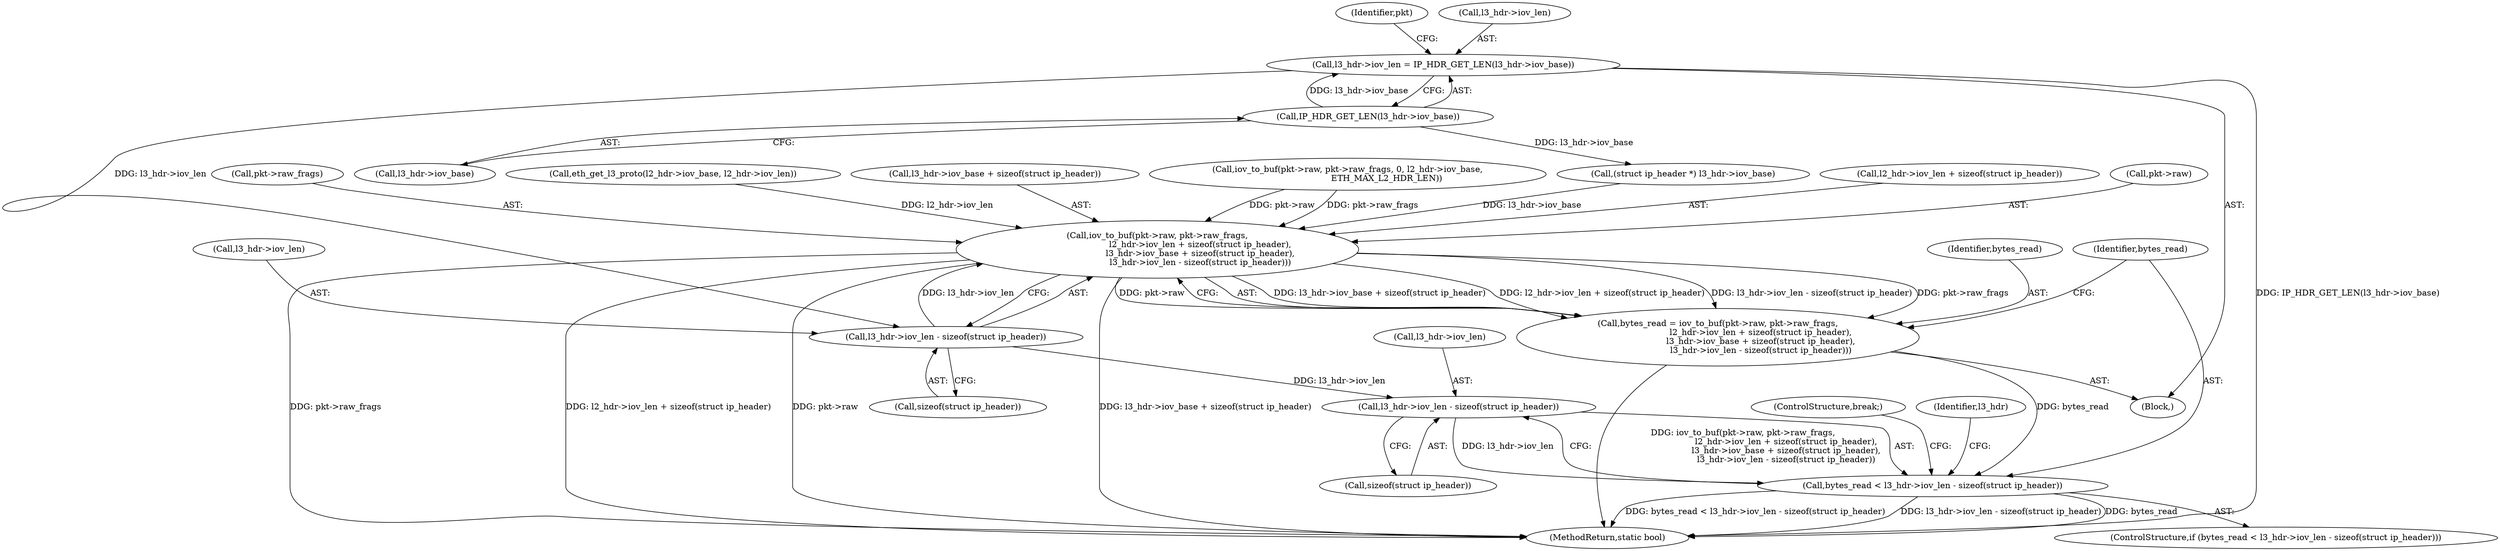 digraph "0_qemu_a7278b36fcab9af469563bd7b9dadebe2ae25e48_0@pointer" {
"1000210" [label="(Call,l3_hdr->iov_len = IP_HDR_GET_LEN(l3_hdr->iov_base))"];
"1000214" [label="(Call,IP_HDR_GET_LEN(l3_hdr->iov_base))"];
"1000250" [label="(Call,l3_hdr->iov_len - sizeof(struct ip_header))"];
"1000231" [label="(Call,iov_to_buf(pkt->raw, pkt->raw_frags,\n                                l2_hdr->iov_len + sizeof(struct ip_header),\n                                l3_hdr->iov_base + sizeof(struct ip_header),\n                                l3_hdr->iov_len - sizeof(struct ip_header)))"];
"1000229" [label="(Call,bytes_read = iov_to_buf(pkt->raw, pkt->raw_frags,\n                                l2_hdr->iov_len + sizeof(struct ip_header),\n                                l3_hdr->iov_base + sizeof(struct ip_header),\n                                l3_hdr->iov_len - sizeof(struct ip_header)))"];
"1000257" [label="(Call,bytes_read < l3_hdr->iov_len - sizeof(struct ip_header))"];
"1000259" [label="(Call,l3_hdr->iov_len - sizeof(struct ip_header))"];
"1000250" [label="(Call,l3_hdr->iov_len - sizeof(struct ip_header))"];
"1000251" [label="(Call,l3_hdr->iov_len)"];
"1000238" [label="(Call,l2_hdr->iov_len + sizeof(struct ip_header))"];
"1000220" [label="(Identifier,pkt)"];
"1000263" [label="(Call,sizeof(struct ip_header))"];
"1000223" [label="(Call,(struct ip_header *) l3_hdr->iov_base)"];
"1000273" [label="(ControlStructure,break;)"];
"1000232" [label="(Call,pkt->raw)"];
"1000210" [label="(Call,l3_hdr->iov_len = IP_HDR_GET_LEN(l3_hdr->iov_base))"];
"1000214" [label="(Call,IP_HDR_GET_LEN(l3_hdr->iov_base))"];
"1000235" [label="(Call,pkt->raw_frags)"];
"1000215" [label="(Call,l3_hdr->iov_base)"];
"1000350" [label="(MethodReturn,static bool)"];
"1000256" [label="(ControlStructure,if (bytes_read < l3_hdr->iov_len - sizeof(struct ip_header)))"];
"1000257" [label="(Call,bytes_read < l3_hdr->iov_len - sizeof(struct ip_header))"];
"1000231" [label="(Call,iov_to_buf(pkt->raw, pkt->raw_frags,\n                                l2_hdr->iov_len + sizeof(struct ip_header),\n                                l3_hdr->iov_base + sizeof(struct ip_header),\n                                l3_hdr->iov_len - sizeof(struct ip_header)))"];
"1000254" [label="(Call,sizeof(struct ip_header))"];
"1000203" [label="(Call,eth_get_l3_proto(l2_hdr->iov_base, l2_hdr->iov_len))"];
"1000260" [label="(Call,l3_hdr->iov_len)"];
"1000211" [label="(Call,l3_hdr->iov_len)"];
"1000244" [label="(Call,l3_hdr->iov_base + sizeof(struct ip_header))"];
"1000230" [label="(Identifier,bytes_read)"];
"1000268" [label="(Identifier,l3_hdr)"];
"1000129" [label="(Call,iov_to_buf(pkt->raw, pkt->raw_frags, 0, l2_hdr->iov_base,\n                             ETH_MAX_L2_HDR_LEN))"];
"1000103" [label="(Block,)"];
"1000229" [label="(Call,bytes_read = iov_to_buf(pkt->raw, pkt->raw_frags,\n                                l2_hdr->iov_len + sizeof(struct ip_header),\n                                l3_hdr->iov_base + sizeof(struct ip_header),\n                                l3_hdr->iov_len - sizeof(struct ip_header)))"];
"1000259" [label="(Call,l3_hdr->iov_len - sizeof(struct ip_header))"];
"1000258" [label="(Identifier,bytes_read)"];
"1000210" -> "1000103"  [label="AST: "];
"1000210" -> "1000214"  [label="CFG: "];
"1000211" -> "1000210"  [label="AST: "];
"1000214" -> "1000210"  [label="AST: "];
"1000220" -> "1000210"  [label="CFG: "];
"1000210" -> "1000350"  [label="DDG: IP_HDR_GET_LEN(l3_hdr->iov_base)"];
"1000214" -> "1000210"  [label="DDG: l3_hdr->iov_base"];
"1000210" -> "1000250"  [label="DDG: l3_hdr->iov_len"];
"1000214" -> "1000215"  [label="CFG: "];
"1000215" -> "1000214"  [label="AST: "];
"1000214" -> "1000223"  [label="DDG: l3_hdr->iov_base"];
"1000250" -> "1000231"  [label="AST: "];
"1000250" -> "1000254"  [label="CFG: "];
"1000251" -> "1000250"  [label="AST: "];
"1000254" -> "1000250"  [label="AST: "];
"1000231" -> "1000250"  [label="CFG: "];
"1000250" -> "1000231"  [label="DDG: l3_hdr->iov_len"];
"1000250" -> "1000259"  [label="DDG: l3_hdr->iov_len"];
"1000231" -> "1000229"  [label="AST: "];
"1000232" -> "1000231"  [label="AST: "];
"1000235" -> "1000231"  [label="AST: "];
"1000238" -> "1000231"  [label="AST: "];
"1000244" -> "1000231"  [label="AST: "];
"1000229" -> "1000231"  [label="CFG: "];
"1000231" -> "1000350"  [label="DDG: pkt->raw_frags"];
"1000231" -> "1000350"  [label="DDG: l2_hdr->iov_len + sizeof(struct ip_header)"];
"1000231" -> "1000350"  [label="DDG: pkt->raw"];
"1000231" -> "1000350"  [label="DDG: l3_hdr->iov_base + sizeof(struct ip_header)"];
"1000231" -> "1000229"  [label="DDG: l3_hdr->iov_base + sizeof(struct ip_header)"];
"1000231" -> "1000229"  [label="DDG: l2_hdr->iov_len + sizeof(struct ip_header)"];
"1000231" -> "1000229"  [label="DDG: l3_hdr->iov_len - sizeof(struct ip_header)"];
"1000231" -> "1000229"  [label="DDG: pkt->raw_frags"];
"1000231" -> "1000229"  [label="DDG: pkt->raw"];
"1000129" -> "1000231"  [label="DDG: pkt->raw"];
"1000129" -> "1000231"  [label="DDG: pkt->raw_frags"];
"1000203" -> "1000231"  [label="DDG: l2_hdr->iov_len"];
"1000223" -> "1000231"  [label="DDG: l3_hdr->iov_base"];
"1000229" -> "1000103"  [label="AST: "];
"1000230" -> "1000229"  [label="AST: "];
"1000258" -> "1000229"  [label="CFG: "];
"1000229" -> "1000350"  [label="DDG: iov_to_buf(pkt->raw, pkt->raw_frags,\n                                l2_hdr->iov_len + sizeof(struct ip_header),\n                                l3_hdr->iov_base + sizeof(struct ip_header),\n                                l3_hdr->iov_len - sizeof(struct ip_header))"];
"1000229" -> "1000257"  [label="DDG: bytes_read"];
"1000257" -> "1000256"  [label="AST: "];
"1000257" -> "1000259"  [label="CFG: "];
"1000258" -> "1000257"  [label="AST: "];
"1000259" -> "1000257"  [label="AST: "];
"1000268" -> "1000257"  [label="CFG: "];
"1000273" -> "1000257"  [label="CFG: "];
"1000257" -> "1000350"  [label="DDG: l3_hdr->iov_len - sizeof(struct ip_header)"];
"1000257" -> "1000350"  [label="DDG: bytes_read"];
"1000257" -> "1000350"  [label="DDG: bytes_read < l3_hdr->iov_len - sizeof(struct ip_header)"];
"1000259" -> "1000257"  [label="DDG: l3_hdr->iov_len"];
"1000259" -> "1000263"  [label="CFG: "];
"1000260" -> "1000259"  [label="AST: "];
"1000263" -> "1000259"  [label="AST: "];
}
